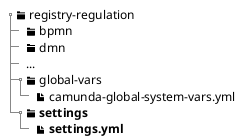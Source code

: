 @startsalt
{
{T
+ <&folder> registry-regulation
++ <&folder> bpmn
++ <&folder> dmn
++ ...
++ <&folder> global-vars
+++ <&file> camunda-global-system-vars.yml
++ <&folder> <b>settings</b>
+++ <&file> <b>settings.yml</b>
}
}
@endsalt